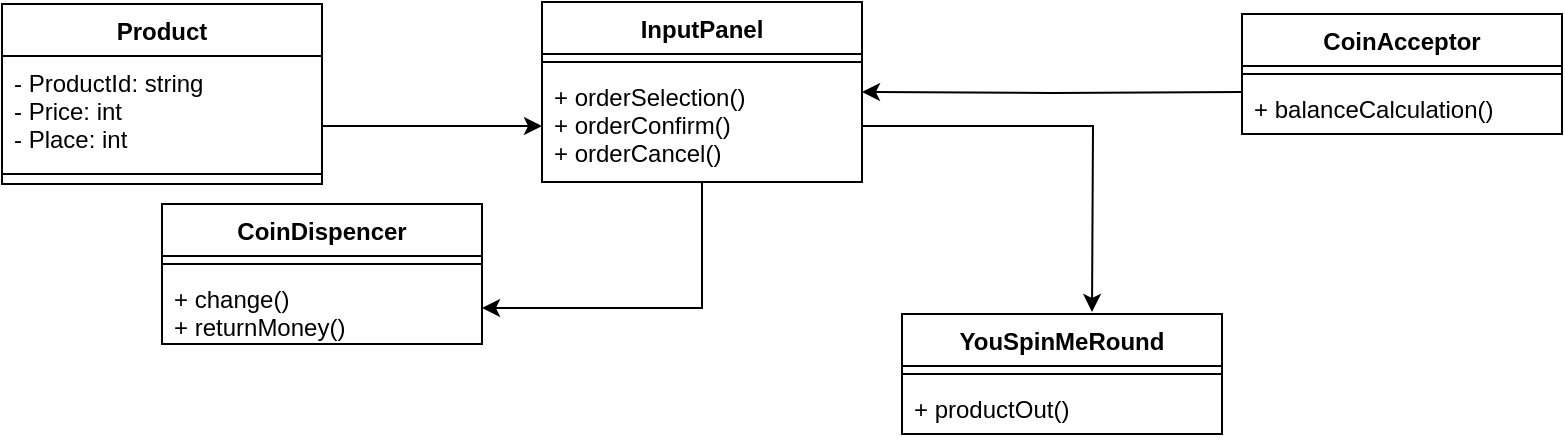 <mxfile version="14.0.1" type="github">
  <diagram id="C5RBs43oDa-KdzZeNtuy" name="Page-1">
    <mxGraphModel dx="827" dy="490" grid="1" gridSize="10" guides="1" tooltips="1" connect="1" arrows="1" fold="1" page="1" pageScale="1" pageWidth="1169" pageHeight="827" math="0" shadow="0">
      <root>
        <mxCell id="WIyWlLk6GJQsqaUBKTNV-0" />
        <mxCell id="WIyWlLk6GJQsqaUBKTNV-1" parent="WIyWlLk6GJQsqaUBKTNV-0" />
        <mxCell id="UWPIel1p9HqbVAjLbURP-1" value="Product" style="swimlane;fontStyle=1;align=center;verticalAlign=top;childLayout=stackLayout;horizontal=1;startSize=26;horizontalStack=0;resizeParent=1;resizeParentMax=0;resizeLast=0;collapsible=1;marginBottom=0;shadow=0;" parent="WIyWlLk6GJQsqaUBKTNV-1" vertex="1">
          <mxGeometry x="200" y="75" width="160" height="90" as="geometry" />
        </mxCell>
        <mxCell id="UWPIel1p9HqbVAjLbURP-2" value="- ProductId: string&#xa;- Price: int&#xa;- Place: int" style="text;strokeColor=none;fillColor=none;align=left;verticalAlign=top;spacingLeft=4;spacingRight=4;overflow=hidden;rotatable=0;points=[[0,0.5],[1,0.5]];portConstraint=eastwest;shadow=0;" parent="UWPIel1p9HqbVAjLbURP-1" vertex="1">
          <mxGeometry y="26" width="160" height="54" as="geometry" />
        </mxCell>
        <mxCell id="UWPIel1p9HqbVAjLbURP-3" value="" style="line;strokeWidth=1;fillColor=none;align=left;verticalAlign=middle;spacingTop=-1;spacingLeft=3;spacingRight=3;rotatable=0;labelPosition=right;points=[];portConstraint=eastwest;shadow=0;" parent="UWPIel1p9HqbVAjLbURP-1" vertex="1">
          <mxGeometry y="80" width="160" height="10" as="geometry" />
        </mxCell>
        <mxCell id="U9U5wnXNrU52PFbd3Pyl-5" style="edgeStyle=orthogonalEdgeStyle;rounded=0;orthogonalLoop=1;jettySize=auto;html=1;entryX=1;entryY=0.5;entryDx=0;entryDy=0;" parent="WIyWlLk6GJQsqaUBKTNV-1" source="UWPIel1p9HqbVAjLbURP-21" target="UWPIel1p9HqbVAjLbURP-71" edge="1">
          <mxGeometry relative="1" as="geometry" />
        </mxCell>
        <mxCell id="UWPIel1p9HqbVAjLbURP-21" value="InputPanel" style="swimlane;fontStyle=1;align=center;verticalAlign=top;childLayout=stackLayout;horizontal=1;startSize=26;horizontalStack=0;resizeParent=1;resizeParentMax=0;resizeLast=0;collapsible=1;marginBottom=0;shadow=0;" parent="WIyWlLk6GJQsqaUBKTNV-1" vertex="1">
          <mxGeometry x="470" y="74" width="160" height="90" as="geometry" />
        </mxCell>
        <mxCell id="UWPIel1p9HqbVAjLbURP-23" value="" style="line;strokeWidth=1;fillColor=none;align=left;verticalAlign=middle;spacingTop=-1;spacingLeft=3;spacingRight=3;rotatable=0;labelPosition=right;points=[];portConstraint=eastwest;shadow=0;" parent="UWPIel1p9HqbVAjLbURP-21" vertex="1">
          <mxGeometry y="26" width="160" height="8" as="geometry" />
        </mxCell>
        <mxCell id="UWPIel1p9HqbVAjLbURP-24" value="+ orderSelection()&#xa;+ orderConfirm()&#xa;+ orderCancel()" style="text;strokeColor=none;fillColor=none;align=left;verticalAlign=top;spacingLeft=4;spacingRight=4;overflow=hidden;rotatable=0;points=[[0,0.5],[1,0.5]];portConstraint=eastwest;shadow=0;" parent="UWPIel1p9HqbVAjLbURP-21" vertex="1">
          <mxGeometry y="34" width="160" height="56" as="geometry" />
        </mxCell>
        <mxCell id="UWPIel1p9HqbVAjLbURP-25" value="CoinAcceptor" style="swimlane;fontStyle=1;align=center;verticalAlign=top;childLayout=stackLayout;horizontal=1;startSize=26;horizontalStack=0;resizeParent=1;resizeParentMax=0;resizeLast=0;collapsible=1;marginBottom=0;shadow=0;" parent="WIyWlLk6GJQsqaUBKTNV-1" vertex="1">
          <mxGeometry x="820" y="80" width="160" height="60" as="geometry" />
        </mxCell>
        <mxCell id="UWPIel1p9HqbVAjLbURP-27" value="" style="line;strokeWidth=1;fillColor=none;align=left;verticalAlign=middle;spacingTop=-1;spacingLeft=3;spacingRight=3;rotatable=0;labelPosition=right;points=[];portConstraint=eastwest;shadow=0;" parent="UWPIel1p9HqbVAjLbURP-25" vertex="1">
          <mxGeometry y="26" width="160" height="8" as="geometry" />
        </mxCell>
        <mxCell id="UWPIel1p9HqbVAjLbURP-28" value="+ balanceCalculation()" style="text;strokeColor=none;fillColor=none;align=left;verticalAlign=top;spacingLeft=4;spacingRight=4;overflow=hidden;rotatable=0;points=[[0,0.5],[1,0.5]];portConstraint=eastwest;shadow=0;" parent="UWPIel1p9HqbVAjLbURP-25" vertex="1">
          <mxGeometry y="34" width="160" height="26" as="geometry" />
        </mxCell>
        <mxCell id="UWPIel1p9HqbVAjLbURP-68" value="CoinDispencer" style="swimlane;fontStyle=1;align=center;verticalAlign=top;childLayout=stackLayout;horizontal=1;startSize=26;horizontalStack=0;resizeParent=1;resizeParentMax=0;resizeLast=0;collapsible=1;marginBottom=0;shadow=0;strokeWidth=1;" parent="WIyWlLk6GJQsqaUBKTNV-1" vertex="1">
          <mxGeometry x="280" y="175" width="160" height="70" as="geometry" />
        </mxCell>
        <mxCell id="UWPIel1p9HqbVAjLbURP-70" value="" style="line;strokeWidth=1;fillColor=none;align=left;verticalAlign=middle;spacingTop=-1;spacingLeft=3;spacingRight=3;rotatable=0;labelPosition=right;points=[];portConstraint=eastwest;" parent="UWPIel1p9HqbVAjLbURP-68" vertex="1">
          <mxGeometry y="26" width="160" height="8" as="geometry" />
        </mxCell>
        <mxCell id="UWPIel1p9HqbVAjLbURP-71" value="+ change()&#xa;+ returnMoney()" style="text;strokeColor=none;fillColor=none;align=left;verticalAlign=top;spacingLeft=4;spacingRight=4;overflow=hidden;rotatable=0;points=[[0,0.5],[1,0.5]];portConstraint=eastwest;" parent="UWPIel1p9HqbVAjLbURP-68" vertex="1">
          <mxGeometry y="34" width="160" height="36" as="geometry" />
        </mxCell>
        <mxCell id="U9U5wnXNrU52PFbd3Pyl-2" style="edgeStyle=orthogonalEdgeStyle;rounded=0;orthogonalLoop=1;jettySize=auto;html=1;exitX=1;exitY=0.5;exitDx=0;exitDy=0;entryX=0;entryY=0.5;entryDx=0;entryDy=0;" parent="WIyWlLk6GJQsqaUBKTNV-1" source="UWPIel1p9HqbVAjLbURP-2" target="UWPIel1p9HqbVAjLbURP-24" edge="1">
          <mxGeometry relative="1" as="geometry">
            <Array as="points">
              <mxPoint x="360" y="136" />
            </Array>
            <mxPoint x="440" y="150" as="targetPoint" />
          </mxGeometry>
        </mxCell>
        <mxCell id="U9U5wnXNrU52PFbd3Pyl-3" style="edgeStyle=orthogonalEdgeStyle;rounded=0;orthogonalLoop=1;jettySize=auto;html=1;exitX=0;exitY=0.5;exitDx=0;exitDy=0;entryX=1;entryY=0.5;entryDx=0;entryDy=0;" parent="WIyWlLk6GJQsqaUBKTNV-1" target="UWPIel1p9HqbVAjLbURP-21" edge="1">
          <mxGeometry relative="1" as="geometry">
            <mxPoint x="820" y="119" as="sourcePoint" />
          </mxGeometry>
        </mxCell>
        <mxCell id="U9U5wnXNrU52PFbd3Pyl-4" style="edgeStyle=orthogonalEdgeStyle;rounded=0;orthogonalLoop=1;jettySize=auto;html=1;exitX=1;exitY=0.5;exitDx=0;exitDy=0;entryX=1;entryY=0.5;entryDx=0;entryDy=0;" parent="WIyWlLk6GJQsqaUBKTNV-1" source="UWPIel1p9HqbVAjLbURP-24" edge="1">
          <mxGeometry relative="1" as="geometry">
            <mxPoint x="745" y="229" as="targetPoint" />
          </mxGeometry>
        </mxCell>
        <mxCell id="U9U5wnXNrU52PFbd3Pyl-6" value="YouSpinMeRound" style="swimlane;fontStyle=1;align=center;verticalAlign=top;childLayout=stackLayout;horizontal=1;startSize=26;horizontalStack=0;resizeParent=1;resizeParentMax=0;resizeLast=0;collapsible=1;marginBottom=0;" parent="WIyWlLk6GJQsqaUBKTNV-1" vertex="1">
          <mxGeometry x="650" y="230" width="160" height="60" as="geometry" />
        </mxCell>
        <mxCell id="U9U5wnXNrU52PFbd3Pyl-8" value="" style="line;strokeWidth=1;fillColor=none;align=left;verticalAlign=middle;spacingTop=-1;spacingLeft=3;spacingRight=3;rotatable=0;labelPosition=right;points=[];portConstraint=eastwest;" parent="U9U5wnXNrU52PFbd3Pyl-6" vertex="1">
          <mxGeometry y="26" width="160" height="8" as="geometry" />
        </mxCell>
        <mxCell id="U9U5wnXNrU52PFbd3Pyl-9" value="+ productOut()" style="text;strokeColor=none;fillColor=none;align=left;verticalAlign=top;spacingLeft=4;spacingRight=4;overflow=hidden;rotatable=0;points=[[0,0.5],[1,0.5]];portConstraint=eastwest;" parent="U9U5wnXNrU52PFbd3Pyl-6" vertex="1">
          <mxGeometry y="34" width="160" height="26" as="geometry" />
        </mxCell>
      </root>
    </mxGraphModel>
  </diagram>
</mxfile>

